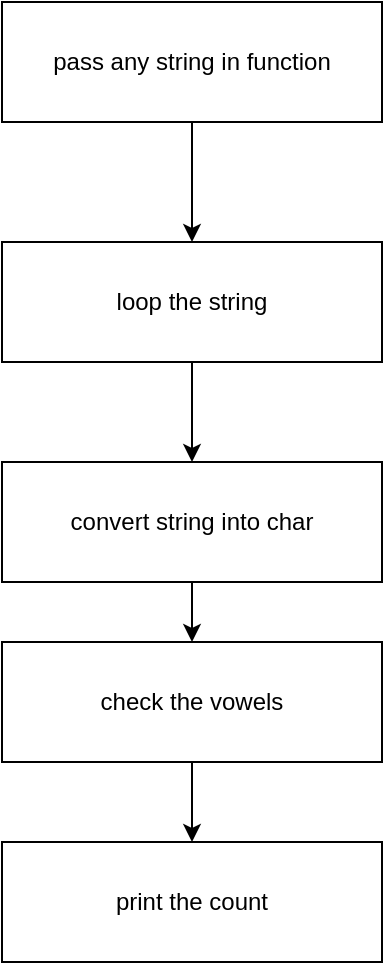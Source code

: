 <mxfile version="13.9.9" type="device"><diagram id="-YMMLnxzUlatdZZ_W1NO" name="Page-1"><mxGraphModel dx="1264" dy="584" grid="1" gridSize="10" guides="1" tooltips="1" connect="1" arrows="1" fold="1" page="1" pageScale="1" pageWidth="850" pageHeight="1100" math="0" shadow="0"><root><mxCell id="0"/><mxCell id="1" parent="0"/><mxCell id="lOFd1xidKgVcRpZ1BH_b-3" style="edgeStyle=orthogonalEdgeStyle;rounded=0;orthogonalLoop=1;jettySize=auto;html=1;entryX=0.5;entryY=0;entryDx=0;entryDy=0;" parent="1" source="lOFd1xidKgVcRpZ1BH_b-1" target="lOFd1xidKgVcRpZ1BH_b-2" edge="1"><mxGeometry relative="1" as="geometry"/></mxCell><mxCell id="lOFd1xidKgVcRpZ1BH_b-1" value="pass any string in function" style="rounded=0;whiteSpace=wrap;html=1;" parent="1" vertex="1"><mxGeometry x="310" y="120" width="190" height="60" as="geometry"/></mxCell><mxCell id="lOFd1xidKgVcRpZ1BH_b-4" style="edgeStyle=orthogonalEdgeStyle;rounded=0;orthogonalLoop=1;jettySize=auto;html=1;" parent="1" source="lOFd1xidKgVcRpZ1BH_b-2" edge="1"><mxGeometry relative="1" as="geometry"><mxPoint x="405" y="350" as="targetPoint"/></mxGeometry></mxCell><mxCell id="lOFd1xidKgVcRpZ1BH_b-2" value="loop the string" style="rounded=0;whiteSpace=wrap;html=1;" parent="1" vertex="1"><mxGeometry x="310" y="240" width="190" height="60" as="geometry"/></mxCell><mxCell id="lOFd1xidKgVcRpZ1BH_b-7" style="edgeStyle=orthogonalEdgeStyle;rounded=0;orthogonalLoop=1;jettySize=auto;html=1;entryX=0.5;entryY=0;entryDx=0;entryDy=0;" parent="1" source="lOFd1xidKgVcRpZ1BH_b-5" target="lOFd1xidKgVcRpZ1BH_b-6" edge="1"><mxGeometry relative="1" as="geometry"/></mxCell><mxCell id="lOFd1xidKgVcRpZ1BH_b-5" value="check the vowels" style="rounded=0;whiteSpace=wrap;html=1;" parent="1" vertex="1"><mxGeometry x="310" y="440" width="190" height="60" as="geometry"/></mxCell><mxCell id="lOFd1xidKgVcRpZ1BH_b-6" value="print the count" style="rounded=0;whiteSpace=wrap;html=1;" parent="1" vertex="1"><mxGeometry x="310" y="540" width="190" height="60" as="geometry"/></mxCell><mxCell id="lOFd1xidKgVcRpZ1BH_b-9" style="edgeStyle=orthogonalEdgeStyle;rounded=0;orthogonalLoop=1;jettySize=auto;html=1;entryX=0.5;entryY=0;entryDx=0;entryDy=0;" parent="1" source="lOFd1xidKgVcRpZ1BH_b-8" target="lOFd1xidKgVcRpZ1BH_b-5" edge="1"><mxGeometry relative="1" as="geometry"/></mxCell><mxCell id="lOFd1xidKgVcRpZ1BH_b-8" value="convert string into char" style="rounded=0;whiteSpace=wrap;html=1;" parent="1" vertex="1"><mxGeometry x="310" y="350" width="190" height="60" as="geometry"/></mxCell></root></mxGraphModel></diagram></mxfile>
